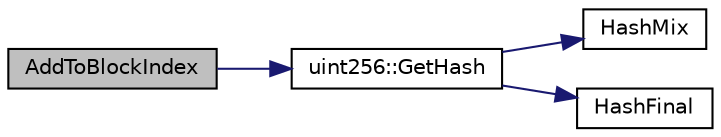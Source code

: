 digraph "AddToBlockIndex"
{
  edge [fontname="Helvetica",fontsize="10",labelfontname="Helvetica",labelfontsize="10"];
  node [fontname="Helvetica",fontsize="10",shape=record];
  rankdir="LR";
  Node1315 [label="AddToBlockIndex",height=0.2,width=0.4,color="black", fillcolor="grey75", style="filled", fontcolor="black"];
  Node1315 -> Node1316 [color="midnightblue",fontsize="10",style="solid",fontname="Helvetica"];
  Node1316 [label="uint256::GetHash",height=0.2,width=0.4,color="black", fillcolor="white", style="filled",URL="$d2/d86/classuint256.html#a6dfa79998c7cb7def7a6c7c0a6915c58"];
  Node1316 -> Node1317 [color="midnightblue",fontsize="10",style="solid",fontname="Helvetica"];
  Node1317 [label="HashMix",height=0.2,width=0.4,color="black", fillcolor="white", style="filled",URL="$db/d69/uint256_8cpp.html#ada85ad950dccb83783b00377e8e80345"];
  Node1316 -> Node1318 [color="midnightblue",fontsize="10",style="solid",fontname="Helvetica"];
  Node1318 [label="HashFinal",height=0.2,width=0.4,color="black", fillcolor="white", style="filled",URL="$db/d69/uint256_8cpp.html#a4748a0be192d5c847de43d05ad4bea64"];
}
